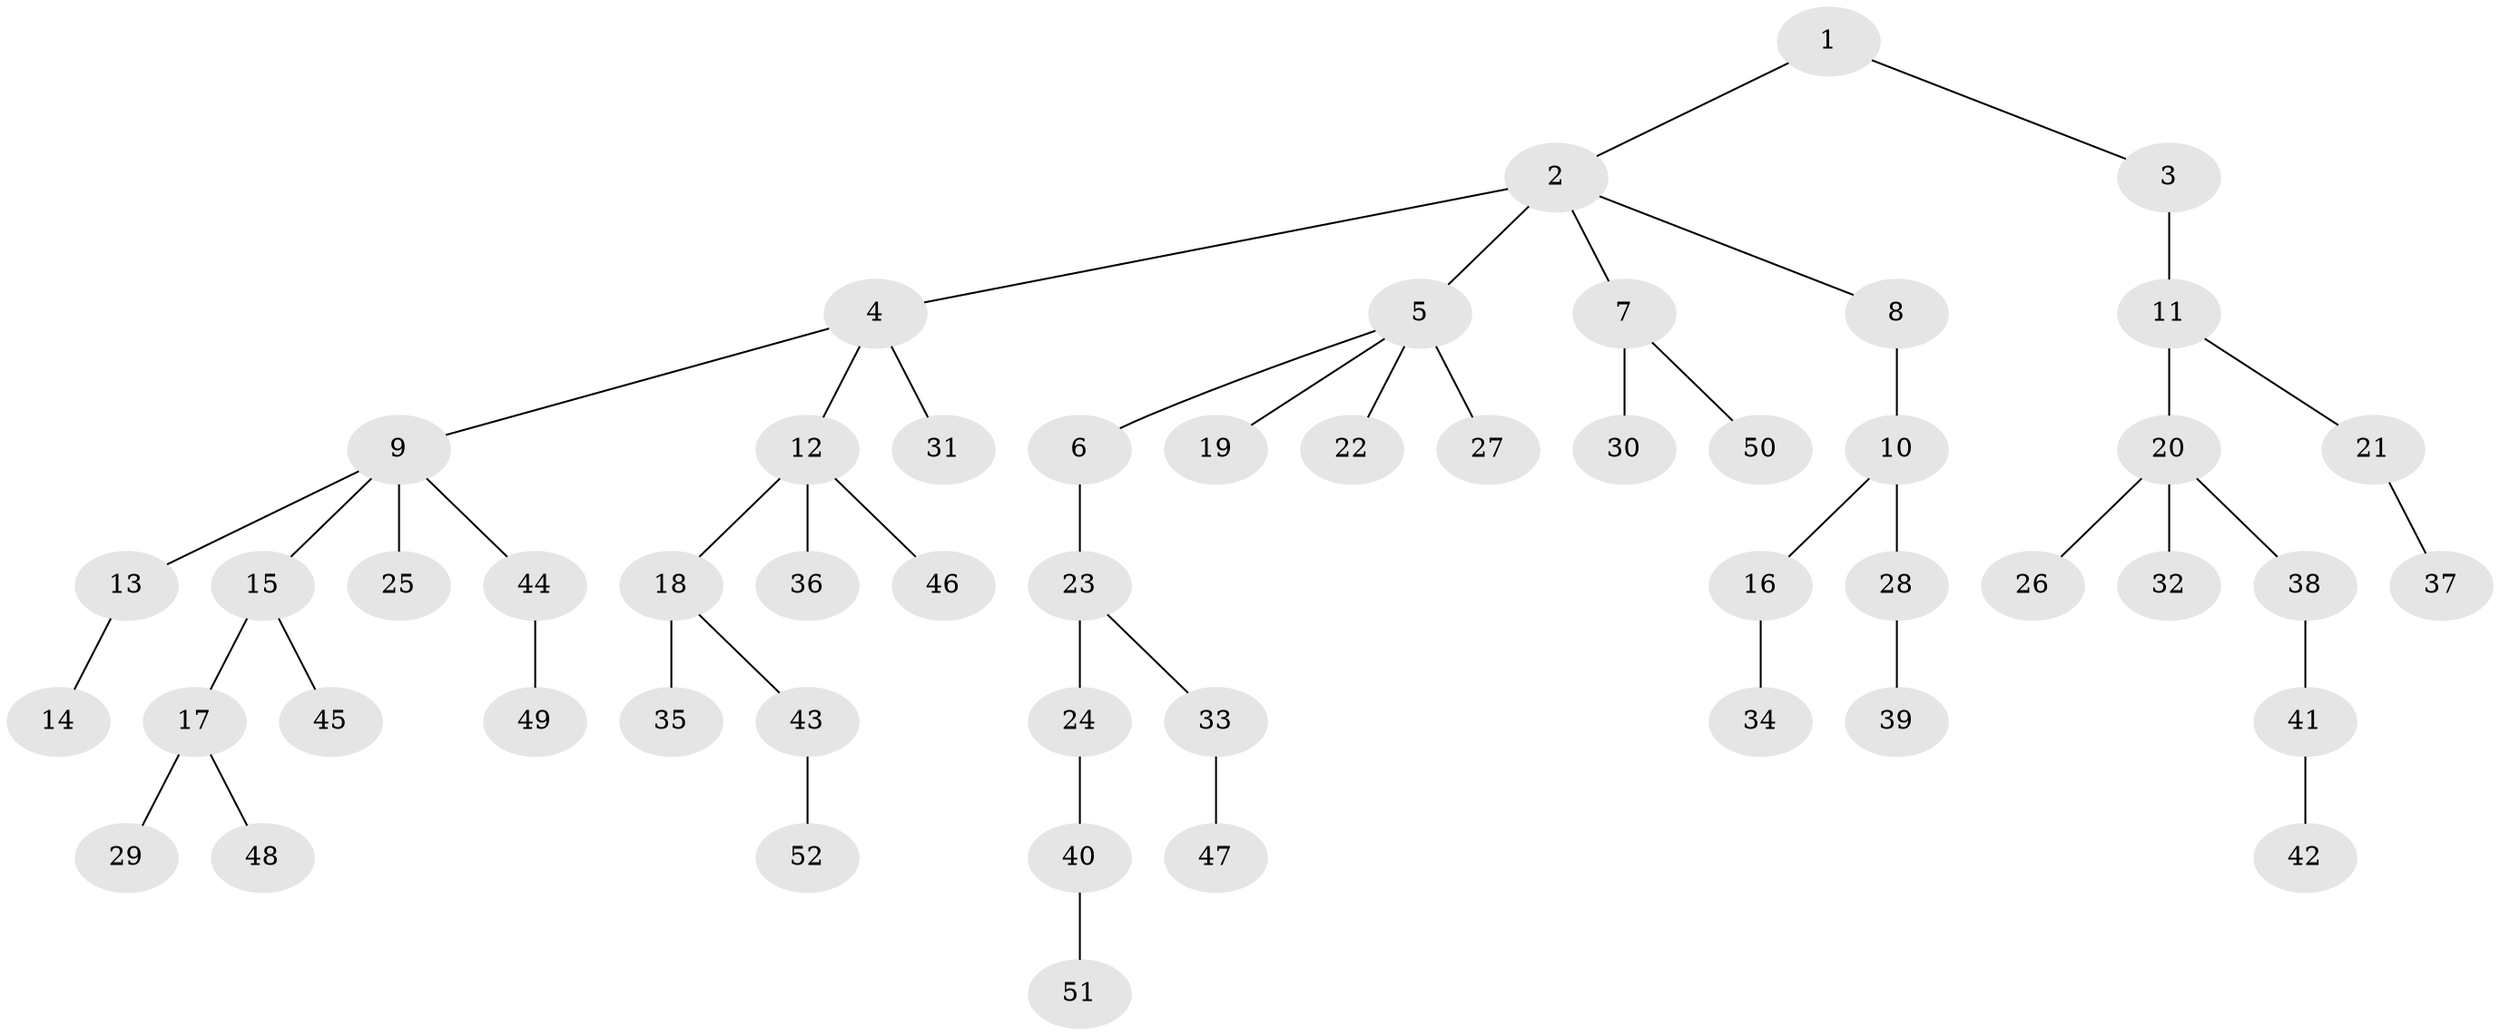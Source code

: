 // original degree distribution, {3: 0.13592233009708737, 7: 0.009708737864077669, 4: 0.06796116504854369, 5: 0.02912621359223301, 2: 0.2815533980582524, 6: 0.009708737864077669, 1: 0.46601941747572817}
// Generated by graph-tools (version 1.1) at 2025/36/03/09/25 02:36:52]
// undirected, 52 vertices, 51 edges
graph export_dot {
graph [start="1"]
  node [color=gray90,style=filled];
  1;
  2;
  3;
  4;
  5;
  6;
  7;
  8;
  9;
  10;
  11;
  12;
  13;
  14;
  15;
  16;
  17;
  18;
  19;
  20;
  21;
  22;
  23;
  24;
  25;
  26;
  27;
  28;
  29;
  30;
  31;
  32;
  33;
  34;
  35;
  36;
  37;
  38;
  39;
  40;
  41;
  42;
  43;
  44;
  45;
  46;
  47;
  48;
  49;
  50;
  51;
  52;
  1 -- 2 [weight=1.0];
  1 -- 3 [weight=1.0];
  2 -- 4 [weight=1.0];
  2 -- 5 [weight=2.0];
  2 -- 7 [weight=1.0];
  2 -- 8 [weight=1.0];
  3 -- 11 [weight=2.0];
  4 -- 9 [weight=1.0];
  4 -- 12 [weight=1.0];
  4 -- 31 [weight=1.0];
  5 -- 6 [weight=1.0];
  5 -- 19 [weight=1.0];
  5 -- 22 [weight=1.0];
  5 -- 27 [weight=1.0];
  6 -- 23 [weight=1.0];
  7 -- 30 [weight=1.0];
  7 -- 50 [weight=1.0];
  8 -- 10 [weight=2.0];
  9 -- 13 [weight=1.0];
  9 -- 15 [weight=1.0];
  9 -- 25 [weight=1.0];
  9 -- 44 [weight=1.0];
  10 -- 16 [weight=1.0];
  10 -- 28 [weight=1.0];
  11 -- 20 [weight=1.0];
  11 -- 21 [weight=1.0];
  12 -- 18 [weight=1.0];
  12 -- 36 [weight=1.0];
  12 -- 46 [weight=1.0];
  13 -- 14 [weight=1.0];
  15 -- 17 [weight=1.0];
  15 -- 45 [weight=2.0];
  16 -- 34 [weight=1.0];
  17 -- 29 [weight=1.0];
  17 -- 48 [weight=1.0];
  18 -- 35 [weight=1.0];
  18 -- 43 [weight=1.0];
  20 -- 26 [weight=1.0];
  20 -- 32 [weight=1.0];
  20 -- 38 [weight=1.0];
  21 -- 37 [weight=1.0];
  23 -- 24 [weight=2.0];
  23 -- 33 [weight=1.0];
  24 -- 40 [weight=1.0];
  28 -- 39 [weight=1.0];
  33 -- 47 [weight=1.0];
  38 -- 41 [weight=2.0];
  40 -- 51 [weight=1.0];
  41 -- 42 [weight=1.0];
  43 -- 52 [weight=1.0];
  44 -- 49 [weight=1.0];
}
